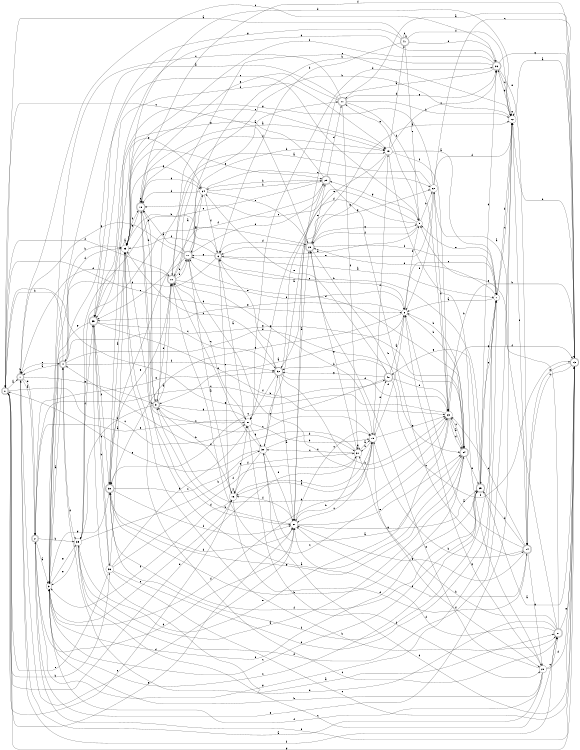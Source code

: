 digraph n34_2 {
__start0 [label="" shape="none"];

rankdir=LR;
size="8,5";

s0 [style="rounded,filled", color="black", fillcolor="white" shape="doublecircle", label="0"];
s1 [style="rounded,filled", color="black", fillcolor="white" shape="doublecircle", label="1"];
s2 [style="rounded,filled", color="black", fillcolor="white" shape="doublecircle", label="2"];
s3 [style="filled", color="black", fillcolor="white" shape="circle", label="3"];
s4 [style="rounded,filled", color="black", fillcolor="white" shape="doublecircle", label="4"];
s5 [style="filled", color="black", fillcolor="white" shape="circle", label="5"];
s6 [style="rounded,filled", color="black", fillcolor="white" shape="doublecircle", label="6"];
s7 [style="filled", color="black", fillcolor="white" shape="circle", label="7"];
s8 [style="filled", color="black", fillcolor="white" shape="circle", label="8"];
s9 [style="rounded,filled", color="black", fillcolor="white" shape="doublecircle", label="9"];
s10 [style="rounded,filled", color="black", fillcolor="white" shape="doublecircle", label="10"];
s11 [style="rounded,filled", color="black", fillcolor="white" shape="doublecircle", label="11"];
s12 [style="filled", color="black", fillcolor="white" shape="circle", label="12"];
s13 [style="rounded,filled", color="black", fillcolor="white" shape="doublecircle", label="13"];
s14 [style="rounded,filled", color="black", fillcolor="white" shape="doublecircle", label="14"];
s15 [style="filled", color="black", fillcolor="white" shape="circle", label="15"];
s16 [style="filled", color="black", fillcolor="white" shape="circle", label="16"];
s17 [style="rounded,filled", color="black", fillcolor="white" shape="doublecircle", label="17"];
s18 [style="rounded,filled", color="black", fillcolor="white" shape="doublecircle", label="18"];
s19 [style="filled", color="black", fillcolor="white" shape="circle", label="19"];
s20 [style="filled", color="black", fillcolor="white" shape="circle", label="20"];
s21 [style="rounded,filled", color="black", fillcolor="white" shape="doublecircle", label="21"];
s22 [style="filled", color="black", fillcolor="white" shape="circle", label="22"];
s23 [style="filled", color="black", fillcolor="white" shape="circle", label="23"];
s24 [style="rounded,filled", color="black", fillcolor="white" shape="doublecircle", label="24"];
s25 [style="rounded,filled", color="black", fillcolor="white" shape="doublecircle", label="25"];
s26 [style="rounded,filled", color="black", fillcolor="white" shape="doublecircle", label="26"];
s27 [style="filled", color="black", fillcolor="white" shape="circle", label="27"];
s28 [style="rounded,filled", color="black", fillcolor="white" shape="doublecircle", label="28"];
s29 [style="rounded,filled", color="black", fillcolor="white" shape="doublecircle", label="29"];
s30 [style="filled", color="black", fillcolor="white" shape="circle", label="30"];
s31 [style="filled", color="black", fillcolor="white" shape="circle", label="31"];
s32 [style="rounded,filled", color="black", fillcolor="white" shape="doublecircle", label="32"];
s33 [style="filled", color="black", fillcolor="white" shape="circle", label="33"];
s34 [style="filled", color="black", fillcolor="white" shape="circle", label="34"];
s35 [style="rounded,filled", color="black", fillcolor="white" shape="doublecircle", label="35"];
s36 [style="filled", color="black", fillcolor="white" shape="circle", label="36"];
s37 [style="filled", color="black", fillcolor="white" shape="circle", label="37"];
s38 [style="rounded,filled", color="black", fillcolor="white" shape="doublecircle", label="38"];
s39 [style="filled", color="black", fillcolor="white" shape="circle", label="39"];
s40 [style="rounded,filled", color="black", fillcolor="white" shape="doublecircle", label="40"];
s41 [style="rounded,filled", color="black", fillcolor="white" shape="doublecircle", label="41"];
s0 -> s1 [label="a"];
s0 -> s36 [label="b"];
s0 -> s37 [label="c"];
s0 -> s8 [label="d"];
s0 -> s16 [label="e"];
s0 -> s10 [label="f"];
s0 -> s27 [label="g"];
s1 -> s2 [label="a"];
s1 -> s1 [label="b"];
s1 -> s26 [label="c"];
s1 -> s2 [label="d"];
s1 -> s4 [label="e"];
s1 -> s21 [label="f"];
s1 -> s9 [label="g"];
s2 -> s3 [label="a"];
s2 -> s39 [label="b"];
s2 -> s40 [label="c"];
s2 -> s27 [label="d"];
s2 -> s32 [label="e"];
s2 -> s13 [label="f"];
s2 -> s7 [label="g"];
s3 -> s4 [label="a"];
s3 -> s33 [label="b"];
s3 -> s25 [label="c"];
s3 -> s33 [label="d"];
s3 -> s16 [label="e"];
s3 -> s15 [label="f"];
s3 -> s39 [label="g"];
s4 -> s1 [label="a"];
s4 -> s0 [label="b"];
s4 -> s5 [label="c"];
s4 -> s39 [label="d"];
s4 -> s24 [label="e"];
s4 -> s32 [label="f"];
s4 -> s24 [label="g"];
s5 -> s6 [label="a"];
s5 -> s22 [label="b"];
s5 -> s18 [label="c"];
s5 -> s37 [label="d"];
s5 -> s11 [label="e"];
s5 -> s28 [label="f"];
s5 -> s29 [label="g"];
s6 -> s7 [label="a"];
s6 -> s33 [label="b"];
s6 -> s16 [label="c"];
s6 -> s3 [label="d"];
s6 -> s8 [label="e"];
s6 -> s33 [label="f"];
s6 -> s17 [label="g"];
s7 -> s8 [label="a"];
s7 -> s12 [label="b"];
s7 -> s12 [label="c"];
s7 -> s28 [label="d"];
s7 -> s5 [label="e"];
s7 -> s38 [label="f"];
s7 -> s25 [label="g"];
s8 -> s9 [label="a"];
s8 -> s24 [label="b"];
s8 -> s7 [label="c"];
s8 -> s15 [label="d"];
s8 -> s35 [label="e"];
s8 -> s5 [label="f"];
s8 -> s38 [label="g"];
s9 -> s10 [label="a"];
s9 -> s18 [label="b"];
s9 -> s15 [label="c"];
s9 -> s23 [label="d"];
s9 -> s10 [label="e"];
s9 -> s39 [label="f"];
s9 -> s37 [label="g"];
s10 -> s11 [label="a"];
s10 -> s17 [label="b"];
s10 -> s12 [label="c"];
s10 -> s1 [label="d"];
s10 -> s8 [label="e"];
s10 -> s17 [label="f"];
s10 -> s15 [label="g"];
s11 -> s3 [label="a"];
s11 -> s12 [label="b"];
s11 -> s3 [label="c"];
s11 -> s23 [label="d"];
s11 -> s18 [label="e"];
s11 -> s31 [label="f"];
s11 -> s26 [label="g"];
s12 -> s13 [label="a"];
s12 -> s10 [label="b"];
s12 -> s12 [label="c"];
s12 -> s33 [label="d"];
s12 -> s2 [label="e"];
s12 -> s14 [label="f"];
s12 -> s26 [label="g"];
s13 -> s11 [label="a"];
s13 -> s12 [label="b"];
s13 -> s14 [label="c"];
s13 -> s30 [label="d"];
s13 -> s14 [label="e"];
s13 -> s18 [label="f"];
s13 -> s0 [label="g"];
s14 -> s8 [label="a"];
s14 -> s15 [label="b"];
s14 -> s23 [label="c"];
s14 -> s25 [label="d"];
s14 -> s27 [label="e"];
s14 -> s27 [label="f"];
s14 -> s20 [label="g"];
s15 -> s16 [label="a"];
s15 -> s31 [label="b"];
s15 -> s27 [label="c"];
s15 -> s19 [label="d"];
s15 -> s40 [label="e"];
s15 -> s20 [label="f"];
s15 -> s23 [label="g"];
s16 -> s17 [label="a"];
s16 -> s9 [label="b"];
s16 -> s16 [label="c"];
s16 -> s14 [label="d"];
s16 -> s15 [label="e"];
s16 -> s3 [label="f"];
s16 -> s37 [label="g"];
s17 -> s18 [label="a"];
s17 -> s19 [label="b"];
s17 -> s23 [label="c"];
s17 -> s29 [label="d"];
s17 -> s35 [label="e"];
s17 -> s34 [label="f"];
s17 -> s1 [label="g"];
s18 -> s19 [label="a"];
s18 -> s9 [label="b"];
s18 -> s37 [label="c"];
s18 -> s34 [label="d"];
s18 -> s18 [label="e"];
s18 -> s19 [label="f"];
s18 -> s33 [label="g"];
s19 -> s7 [label="a"];
s19 -> s20 [label="b"];
s19 -> s26 [label="c"];
s19 -> s41 [label="d"];
s19 -> s32 [label="e"];
s19 -> s23 [label="f"];
s19 -> s28 [label="g"];
s20 -> s1 [label="a"];
s20 -> s3 [label="b"];
s20 -> s21 [label="c"];
s20 -> s13 [label="d"];
s20 -> s28 [label="e"];
s20 -> s3 [label="f"];
s20 -> s8 [label="g"];
s21 -> s22 [label="a"];
s21 -> s31 [label="b"];
s21 -> s33 [label="c"];
s21 -> s4 [label="d"];
s21 -> s5 [label="e"];
s21 -> s27 [label="f"];
s21 -> s13 [label="g"];
s22 -> s9 [label="a"];
s22 -> s23 [label="b"];
s22 -> s13 [label="c"];
s22 -> s12 [label="d"];
s22 -> s6 [label="e"];
s22 -> s8 [label="f"];
s22 -> s35 [label="g"];
s23 -> s24 [label="a"];
s23 -> s13 [label="b"];
s23 -> s10 [label="c"];
s23 -> s24 [label="d"];
s23 -> s39 [label="e"];
s23 -> s13 [label="f"];
s23 -> s0 [label="g"];
s24 -> s18 [label="a"];
s24 -> s8 [label="b"];
s24 -> s23 [label="c"];
s24 -> s17 [label="d"];
s24 -> s25 [label="e"];
s24 -> s3 [label="f"];
s24 -> s38 [label="g"];
s25 -> s13 [label="a"];
s25 -> s17 [label="b"];
s25 -> s3 [label="c"];
s25 -> s26 [label="d"];
s25 -> s7 [label="e"];
s25 -> s38 [label="f"];
s25 -> s40 [label="g"];
s26 -> s27 [label="a"];
s26 -> s17 [label="b"];
s26 -> s12 [label="c"];
s26 -> s38 [label="d"];
s26 -> s14 [label="e"];
s26 -> s33 [label="f"];
s26 -> s13 [label="g"];
s27 -> s28 [label="a"];
s27 -> s9 [label="b"];
s27 -> s15 [label="c"];
s27 -> s1 [label="d"];
s27 -> s24 [label="e"];
s27 -> s16 [label="f"];
s27 -> s25 [label="g"];
s28 -> s12 [label="a"];
s28 -> s24 [label="b"];
s28 -> s0 [label="c"];
s28 -> s6 [label="d"];
s28 -> s29 [label="e"];
s28 -> s7 [label="f"];
s28 -> s5 [label="g"];
s29 -> s30 [label="a"];
s29 -> s34 [label="b"];
s29 -> s14 [label="c"];
s29 -> s11 [label="d"];
s29 -> s39 [label="e"];
s29 -> s38 [label="f"];
s29 -> s35 [label="g"];
s30 -> s24 [label="a"];
s30 -> s31 [label="b"];
s30 -> s32 [label="c"];
s30 -> s10 [label="d"];
s30 -> s27 [label="e"];
s30 -> s16 [label="f"];
s30 -> s0 [label="g"];
s31 -> s15 [label="a"];
s31 -> s27 [label="b"];
s31 -> s30 [label="c"];
s31 -> s0 [label="d"];
s31 -> s31 [label="e"];
s31 -> s4 [label="f"];
s31 -> s28 [label="g"];
s32 -> s27 [label="a"];
s32 -> s23 [label="b"];
s32 -> s33 [label="c"];
s32 -> s23 [label="d"];
s32 -> s6 [label="e"];
s32 -> s37 [label="f"];
s32 -> s22 [label="g"];
s33 -> s33 [label="a"];
s33 -> s21 [label="b"];
s33 -> s19 [label="c"];
s33 -> s27 [label="d"];
s33 -> s29 [label="e"];
s33 -> s18 [label="f"];
s33 -> s34 [label="g"];
s34 -> s10 [label="a"];
s34 -> s29 [label="b"];
s34 -> s22 [label="c"];
s34 -> s18 [label="d"];
s34 -> s28 [label="e"];
s34 -> s6 [label="f"];
s34 -> s35 [label="g"];
s35 -> s21 [label="a"];
s35 -> s23 [label="b"];
s35 -> s32 [label="c"];
s35 -> s19 [label="d"];
s35 -> s36 [label="e"];
s35 -> s38 [label="f"];
s35 -> s4 [label="g"];
s36 -> s33 [label="a"];
s36 -> s35 [label="b"];
s36 -> s13 [label="c"];
s36 -> s7 [label="d"];
s36 -> s0 [label="e"];
s36 -> s31 [label="f"];
s36 -> s37 [label="g"];
s37 -> s6 [label="a"];
s37 -> s15 [label="b"];
s37 -> s10 [label="c"];
s37 -> s26 [label="d"];
s37 -> s2 [label="e"];
s37 -> s20 [label="f"];
s37 -> s30 [label="g"];
s38 -> s33 [label="a"];
s38 -> s25 [label="b"];
s38 -> s30 [label="c"];
s38 -> s27 [label="d"];
s38 -> s10 [label="e"];
s38 -> s27 [label="f"];
s38 -> s3 [label="g"];
s39 -> s24 [label="a"];
s39 -> s31 [label="b"];
s39 -> s21 [label="c"];
s39 -> s12 [label="d"];
s39 -> s3 [label="e"];
s39 -> s35 [label="f"];
s39 -> s28 [label="g"];
s40 -> s8 [label="a"];
s40 -> s32 [label="b"];
s40 -> s38 [label="c"];
s40 -> s23 [label="d"];
s40 -> s34 [label="e"];
s40 -> s13 [label="f"];
s40 -> s32 [label="g"];
s41 -> s0 [label="a"];
s41 -> s6 [label="b"];
s41 -> s41 [label="c"];
s41 -> s26 [label="d"];
s41 -> s5 [label="e"];
s41 -> s12 [label="f"];
s41 -> s35 [label="g"];

}